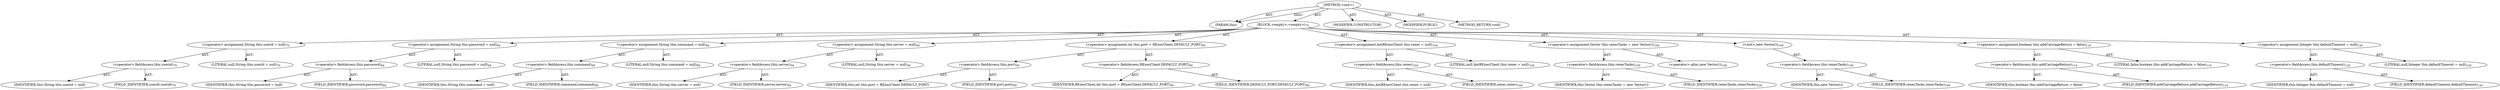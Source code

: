 digraph "&lt;init&gt;" {  
"111669149723" [label = <(METHOD,&lt;init&gt;)> ]
"115964117044" [label = <(PARAM,this)> ]
"25769803850" [label = <(BLOCK,&lt;empty&gt;,&lt;empty&gt;)<SUB>75</SUB>> ]
"30064771352" [label = <(&lt;operator&gt;.assignment,String this.userid = null)<SUB>79</SUB>> ]
"30064771353" [label = <(&lt;operator&gt;.fieldAccess,this.userid)<SUB>79</SUB>> ]
"68719476958" [label = <(IDENTIFIER,this,String this.userid = null)> ]
"55834574908" [label = <(FIELD_IDENTIFIER,userid,userid)<SUB>79</SUB>> ]
"90194313266" [label = <(LITERAL,null,String this.userid = null)<SUB>79</SUB>> ]
"30064771354" [label = <(&lt;operator&gt;.assignment,String this.password = null)<SUB>84</SUB>> ]
"30064771355" [label = <(&lt;operator&gt;.fieldAccess,this.password)<SUB>84</SUB>> ]
"68719476959" [label = <(IDENTIFIER,this,String this.password = null)> ]
"55834574909" [label = <(FIELD_IDENTIFIER,password,password)<SUB>84</SUB>> ]
"90194313267" [label = <(LITERAL,null,String this.password = null)<SUB>84</SUB>> ]
"30064771356" [label = <(&lt;operator&gt;.assignment,String this.command = null)<SUB>89</SUB>> ]
"30064771357" [label = <(&lt;operator&gt;.fieldAccess,this.command)<SUB>89</SUB>> ]
"68719476960" [label = <(IDENTIFIER,this,String this.command = null)> ]
"55834574910" [label = <(FIELD_IDENTIFIER,command,command)<SUB>89</SUB>> ]
"90194313268" [label = <(LITERAL,null,String this.command = null)<SUB>89</SUB>> ]
"30064771358" [label = <(&lt;operator&gt;.assignment,String this.server = null)<SUB>94</SUB>> ]
"30064771359" [label = <(&lt;operator&gt;.fieldAccess,this.server)<SUB>94</SUB>> ]
"68719476961" [label = <(IDENTIFIER,this,String this.server = null)> ]
"55834574911" [label = <(FIELD_IDENTIFIER,server,server)<SUB>94</SUB>> ]
"90194313269" [label = <(LITERAL,null,String this.server = null)<SUB>94</SUB>> ]
"30064771360" [label = <(&lt;operator&gt;.assignment,int this.port = RExecClient.DEFAULT_PORT)<SUB>99</SUB>> ]
"30064771361" [label = <(&lt;operator&gt;.fieldAccess,this.port)<SUB>99</SUB>> ]
"68719476962" [label = <(IDENTIFIER,this,int this.port = RExecClient.DEFAULT_PORT)> ]
"55834574912" [label = <(FIELD_IDENTIFIER,port,port)<SUB>99</SUB>> ]
"30064771362" [label = <(&lt;operator&gt;.fieldAccess,RExecClient.DEFAULT_PORT)<SUB>99</SUB>> ]
"68719476963" [label = <(IDENTIFIER,RExecClient,int this.port = RExecClient.DEFAULT_PORT)<SUB>99</SUB>> ]
"55834574913" [label = <(FIELD_IDENTIFIER,DEFAULT_PORT,DEFAULT_PORT)<SUB>99</SUB>> ]
"30064771363" [label = <(&lt;operator&gt;.assignment,AntRExecClient this.rexec = null)<SUB>104</SUB>> ]
"30064771364" [label = <(&lt;operator&gt;.fieldAccess,this.rexec)<SUB>104</SUB>> ]
"68719476964" [label = <(IDENTIFIER,this,AntRExecClient this.rexec = null)> ]
"55834574914" [label = <(FIELD_IDENTIFIER,rexec,rexec)<SUB>104</SUB>> ]
"90194313270" [label = <(LITERAL,null,AntRExecClient this.rexec = null)<SUB>104</SUB>> ]
"30064771365" [label = <(&lt;operator&gt;.assignment,Vector this.rexecTasks = new Vector())<SUB>109</SUB>> ]
"30064771366" [label = <(&lt;operator&gt;.fieldAccess,this.rexecTasks)<SUB>109</SUB>> ]
"68719476965" [label = <(IDENTIFIER,this,Vector this.rexecTasks = new Vector())> ]
"55834574915" [label = <(FIELD_IDENTIFIER,rexecTasks,rexecTasks)<SUB>109</SUB>> ]
"30064771367" [label = <(&lt;operator&gt;.alloc,new Vector())<SUB>109</SUB>> ]
"30064771368" [label = <(&lt;init&gt;,new Vector())<SUB>109</SUB>> ]
"30064771369" [label = <(&lt;operator&gt;.fieldAccess,this.rexecTasks)<SUB>109</SUB>> ]
"68719476966" [label = <(IDENTIFIER,this,new Vector())> ]
"55834574916" [label = <(FIELD_IDENTIFIER,rexecTasks,rexecTasks)<SUB>109</SUB>> ]
"30064771370" [label = <(&lt;operator&gt;.assignment,boolean this.addCarriageReturn = false)<SUB>114</SUB>> ]
"30064771371" [label = <(&lt;operator&gt;.fieldAccess,this.addCarriageReturn)<SUB>114</SUB>> ]
"68719476967" [label = <(IDENTIFIER,this,boolean this.addCarriageReturn = false)> ]
"55834574917" [label = <(FIELD_IDENTIFIER,addCarriageReturn,addCarriageReturn)<SUB>114</SUB>> ]
"90194313271" [label = <(LITERAL,false,boolean this.addCarriageReturn = false)<SUB>114</SUB>> ]
"30064771372" [label = <(&lt;operator&gt;.assignment,Integer this.defaultTimeout = null)<SUB>120</SUB>> ]
"30064771373" [label = <(&lt;operator&gt;.fieldAccess,this.defaultTimeout)<SUB>120</SUB>> ]
"68719476968" [label = <(IDENTIFIER,this,Integer this.defaultTimeout = null)> ]
"55834574918" [label = <(FIELD_IDENTIFIER,defaultTimeout,defaultTimeout)<SUB>120</SUB>> ]
"90194313272" [label = <(LITERAL,null,Integer this.defaultTimeout = null)<SUB>120</SUB>> ]
"133143986246" [label = <(MODIFIER,CONSTRUCTOR)> ]
"133143986247" [label = <(MODIFIER,PUBLIC)> ]
"128849018907" [label = <(METHOD_RETURN,void)> ]
  "111669149723" -> "115964117044"  [ label = "AST: "] 
  "111669149723" -> "25769803850"  [ label = "AST: "] 
  "111669149723" -> "133143986246"  [ label = "AST: "] 
  "111669149723" -> "133143986247"  [ label = "AST: "] 
  "111669149723" -> "128849018907"  [ label = "AST: "] 
  "25769803850" -> "30064771352"  [ label = "AST: "] 
  "25769803850" -> "30064771354"  [ label = "AST: "] 
  "25769803850" -> "30064771356"  [ label = "AST: "] 
  "25769803850" -> "30064771358"  [ label = "AST: "] 
  "25769803850" -> "30064771360"  [ label = "AST: "] 
  "25769803850" -> "30064771363"  [ label = "AST: "] 
  "25769803850" -> "30064771365"  [ label = "AST: "] 
  "25769803850" -> "30064771368"  [ label = "AST: "] 
  "25769803850" -> "30064771370"  [ label = "AST: "] 
  "25769803850" -> "30064771372"  [ label = "AST: "] 
  "30064771352" -> "30064771353"  [ label = "AST: "] 
  "30064771352" -> "90194313266"  [ label = "AST: "] 
  "30064771353" -> "68719476958"  [ label = "AST: "] 
  "30064771353" -> "55834574908"  [ label = "AST: "] 
  "30064771354" -> "30064771355"  [ label = "AST: "] 
  "30064771354" -> "90194313267"  [ label = "AST: "] 
  "30064771355" -> "68719476959"  [ label = "AST: "] 
  "30064771355" -> "55834574909"  [ label = "AST: "] 
  "30064771356" -> "30064771357"  [ label = "AST: "] 
  "30064771356" -> "90194313268"  [ label = "AST: "] 
  "30064771357" -> "68719476960"  [ label = "AST: "] 
  "30064771357" -> "55834574910"  [ label = "AST: "] 
  "30064771358" -> "30064771359"  [ label = "AST: "] 
  "30064771358" -> "90194313269"  [ label = "AST: "] 
  "30064771359" -> "68719476961"  [ label = "AST: "] 
  "30064771359" -> "55834574911"  [ label = "AST: "] 
  "30064771360" -> "30064771361"  [ label = "AST: "] 
  "30064771360" -> "30064771362"  [ label = "AST: "] 
  "30064771361" -> "68719476962"  [ label = "AST: "] 
  "30064771361" -> "55834574912"  [ label = "AST: "] 
  "30064771362" -> "68719476963"  [ label = "AST: "] 
  "30064771362" -> "55834574913"  [ label = "AST: "] 
  "30064771363" -> "30064771364"  [ label = "AST: "] 
  "30064771363" -> "90194313270"  [ label = "AST: "] 
  "30064771364" -> "68719476964"  [ label = "AST: "] 
  "30064771364" -> "55834574914"  [ label = "AST: "] 
  "30064771365" -> "30064771366"  [ label = "AST: "] 
  "30064771365" -> "30064771367"  [ label = "AST: "] 
  "30064771366" -> "68719476965"  [ label = "AST: "] 
  "30064771366" -> "55834574915"  [ label = "AST: "] 
  "30064771368" -> "30064771369"  [ label = "AST: "] 
  "30064771369" -> "68719476966"  [ label = "AST: "] 
  "30064771369" -> "55834574916"  [ label = "AST: "] 
  "30064771370" -> "30064771371"  [ label = "AST: "] 
  "30064771370" -> "90194313271"  [ label = "AST: "] 
  "30064771371" -> "68719476967"  [ label = "AST: "] 
  "30064771371" -> "55834574917"  [ label = "AST: "] 
  "30064771372" -> "30064771373"  [ label = "AST: "] 
  "30064771372" -> "90194313272"  [ label = "AST: "] 
  "30064771373" -> "68719476968"  [ label = "AST: "] 
  "30064771373" -> "55834574918"  [ label = "AST: "] 
  "111669149723" -> "115964117044"  [ label = "DDG: "] 
}

